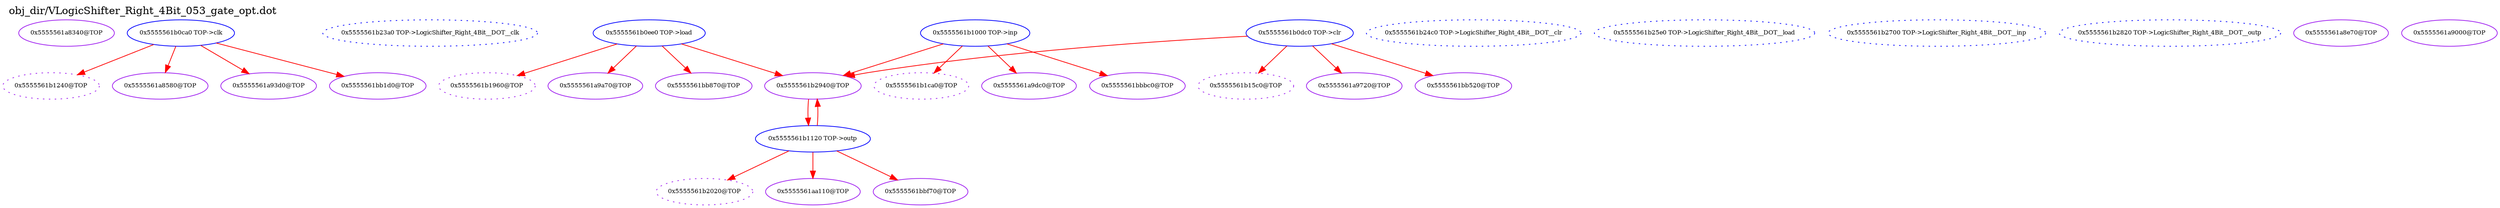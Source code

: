 digraph v3graph {
	graph	[label="obj_dir/VLogicShifter_Right_4Bit_053_gate_opt.dot",
		 labelloc=t, labeljust=l,
		 //size="7.5,10",
		 rankdir=TB];
	n0	[fontsize=8 label="0x5555561a8340@TOP", color=purple];
	n1	[fontsize=8 label="0x5555561b1240@TOP", color=purple, style=dotted];
	n2	[fontsize=8 label="0x5555561b0ca0 TOP->clk", color=blue];
	n3	[fontsize=8 label="0x5555561b23a0 TOP->LogicShifter_Right_4Bit__DOT__clk", color=blue, style=dotted];
	n4	[fontsize=8 label="0x5555561b15c0@TOP", color=purple, style=dotted];
	n5	[fontsize=8 label="0x5555561b0dc0 TOP->clr", color=blue];
	n6	[fontsize=8 label="0x5555561b24c0 TOP->LogicShifter_Right_4Bit__DOT__clr", color=blue, style=dotted];
	n7	[fontsize=8 label="0x5555561b1960@TOP", color=purple, style=dotted];
	n8	[fontsize=8 label="0x5555561b0ee0 TOP->load", color=blue];
	n9	[fontsize=8 label="0x5555561b25e0 TOP->LogicShifter_Right_4Bit__DOT__load", color=blue, style=dotted];
	n10	[fontsize=8 label="0x5555561b1ca0@TOP", color=purple, style=dotted];
	n11	[fontsize=8 label="0x5555561b1000 TOP->inp", color=blue];
	n12	[fontsize=8 label="0x5555561b2700 TOP->LogicShifter_Right_4Bit__DOT__inp", color=blue, style=dotted];
	n13	[fontsize=8 label="0x5555561b2020@TOP", color=purple, style=dotted];
	n14	[fontsize=8 label="0x5555561b1120 TOP->outp", color=blue];
	n15	[fontsize=8 label="0x5555561b2820 TOP->LogicShifter_Right_4Bit__DOT__outp", color=blue, style=dotted];
	n16	[fontsize=8 label="0x5555561a8580@TOP", color=purple];
	n17	[fontsize=8 label="0x5555561b2940@TOP", color=purple];
	n18	[fontsize=8 label="0x5555561a8e70@TOP", color=purple];
	n19	[fontsize=8 label="0x5555561a9000@TOP", color=purple];
	n20	[fontsize=8 label="0x5555561a93d0@TOP", color=purple];
	n21	[fontsize=8 label="0x5555561a9720@TOP", color=purple];
	n22	[fontsize=8 label="0x5555561a9a70@TOP", color=purple];
	n23	[fontsize=8 label="0x5555561a9dc0@TOP", color=purple];
	n24	[fontsize=8 label="0x5555561aa110@TOP", color=purple];
	n25	[fontsize=8 label="0x5555561bb1d0@TOP", color=purple];
	n26	[fontsize=8 label="0x5555561bb520@TOP", color=purple];
	n27	[fontsize=8 label="0x5555561bb870@TOP", color=purple];
	n28	[fontsize=8 label="0x5555561bbbc0@TOP", color=purple];
	n29	[fontsize=8 label="0x5555561bbf70@TOP", color=purple];
	n2 -> n1 [fontsize=8 label="" weight=1 color=red];
	n2 -> n16 [fontsize=8 label="" weight=1 color=red];
	n2 -> n20 [fontsize=8 label="" weight=1 color=red];
	n2 -> n25 [fontsize=8 label="" weight=1 color=red];
	n5 -> n4 [fontsize=8 label="" weight=1 color=red];
	n5 -> n17 [fontsize=8 label="" weight=1 color=red];
	n5 -> n21 [fontsize=8 label="" weight=1 color=red];
	n5 -> n26 [fontsize=8 label="" weight=1 color=red];
	n8 -> n7 [fontsize=8 label="" weight=1 color=red];
	n8 -> n17 [fontsize=8 label="" weight=1 color=red];
	n8 -> n22 [fontsize=8 label="" weight=1 color=red];
	n8 -> n27 [fontsize=8 label="" weight=1 color=red];
	n11 -> n10 [fontsize=8 label="" weight=1 color=red];
	n11 -> n17 [fontsize=8 label="" weight=1 color=red];
	n11 -> n23 [fontsize=8 label="" weight=1 color=red];
	n11 -> n28 [fontsize=8 label="" weight=1 color=red];
	n14 -> n13 [fontsize=8 label="" weight=1 color=red];
	n14 -> n17 [fontsize=8 label="" weight=1 color=red];
	n14 -> n24 [fontsize=8 label="" weight=1 color=red];
	n14 -> n29 [fontsize=8 label="" weight=1 color=red];
	n17 -> n14 [fontsize=8 label="" weight=1 color=red];
}
